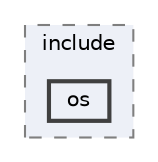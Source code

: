 digraph "becommons/include/os"
{
 // LATEX_PDF_SIZE
  bgcolor="transparent";
  edge [fontname=Helvetica,fontsize=10,labelfontname=Helvetica,labelfontsize=10];
  node [fontname=Helvetica,fontsize=10,shape=box,height=0.2,width=0.4];
  compound=true
  subgraph clusterdir_9a744b5567c265deacf566b467d8af59 {
    graph [ bgcolor="#edf0f7", pencolor="grey50", label="include", fontname=Helvetica,fontsize=10 style="filled,dashed", URL="dir_9a744b5567c265deacf566b467d8af59.html",tooltip=""]
  dir_848b0061d2cb1858b446aa4d37e41215 [label="os", fillcolor="#edf0f7", color="grey25", style="filled,bold", URL="dir_848b0061d2cb1858b446aa4d37e41215.html",tooltip=""];
  }
}
